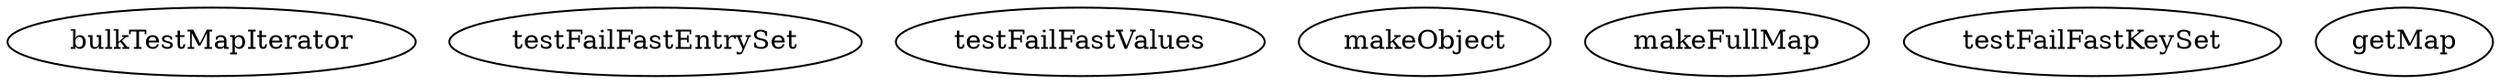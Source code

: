 digraph G {
bulkTestMapIterator;
testFailFastEntrySet;
testFailFastValues;
makeObject;
makeFullMap;
testFailFastKeySet;
getMap;
}